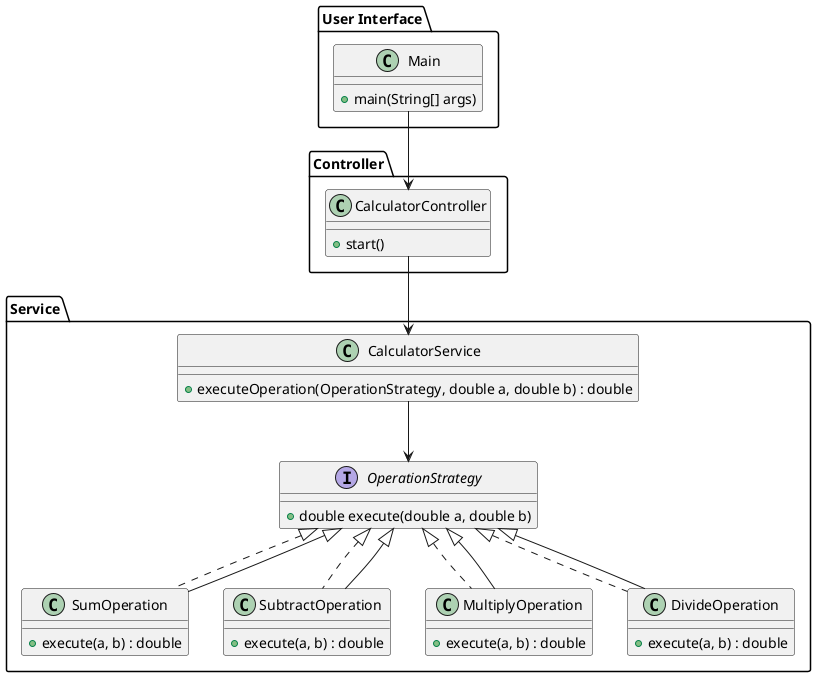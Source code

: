 @startuml
package "User Interface" {
  class Main {
    +main(String[] args)
  }
}

package "Controller" {
  class CalculatorController {
    +start()
  }
}

package "Service" {
  interface OperationStrategy {
    +double execute(double a, double b)
  }

  class CalculatorService {
    +executeOperation(OperationStrategy, double a, double b) : double
  }

  class SumOperation implements OperationStrategy {
    +execute(a, b) : double
  }

  class SubtractOperation implements OperationStrategy {
    +execute(a, b) : double
  }

  class MultiplyOperation implements OperationStrategy {
    +execute(a, b) : double
  }

  class DivideOperation implements OperationStrategy {
    +execute(a, b) : double
  }
}

Main --> CalculatorController
CalculatorController --> CalculatorService
CalculatorService --> OperationStrategy
SumOperation --|> OperationStrategy
SubtractOperation --|> OperationStrategy
MultiplyOperation --|> OperationStrategy
DivideOperation --|> OperationStrategy
@enduml
